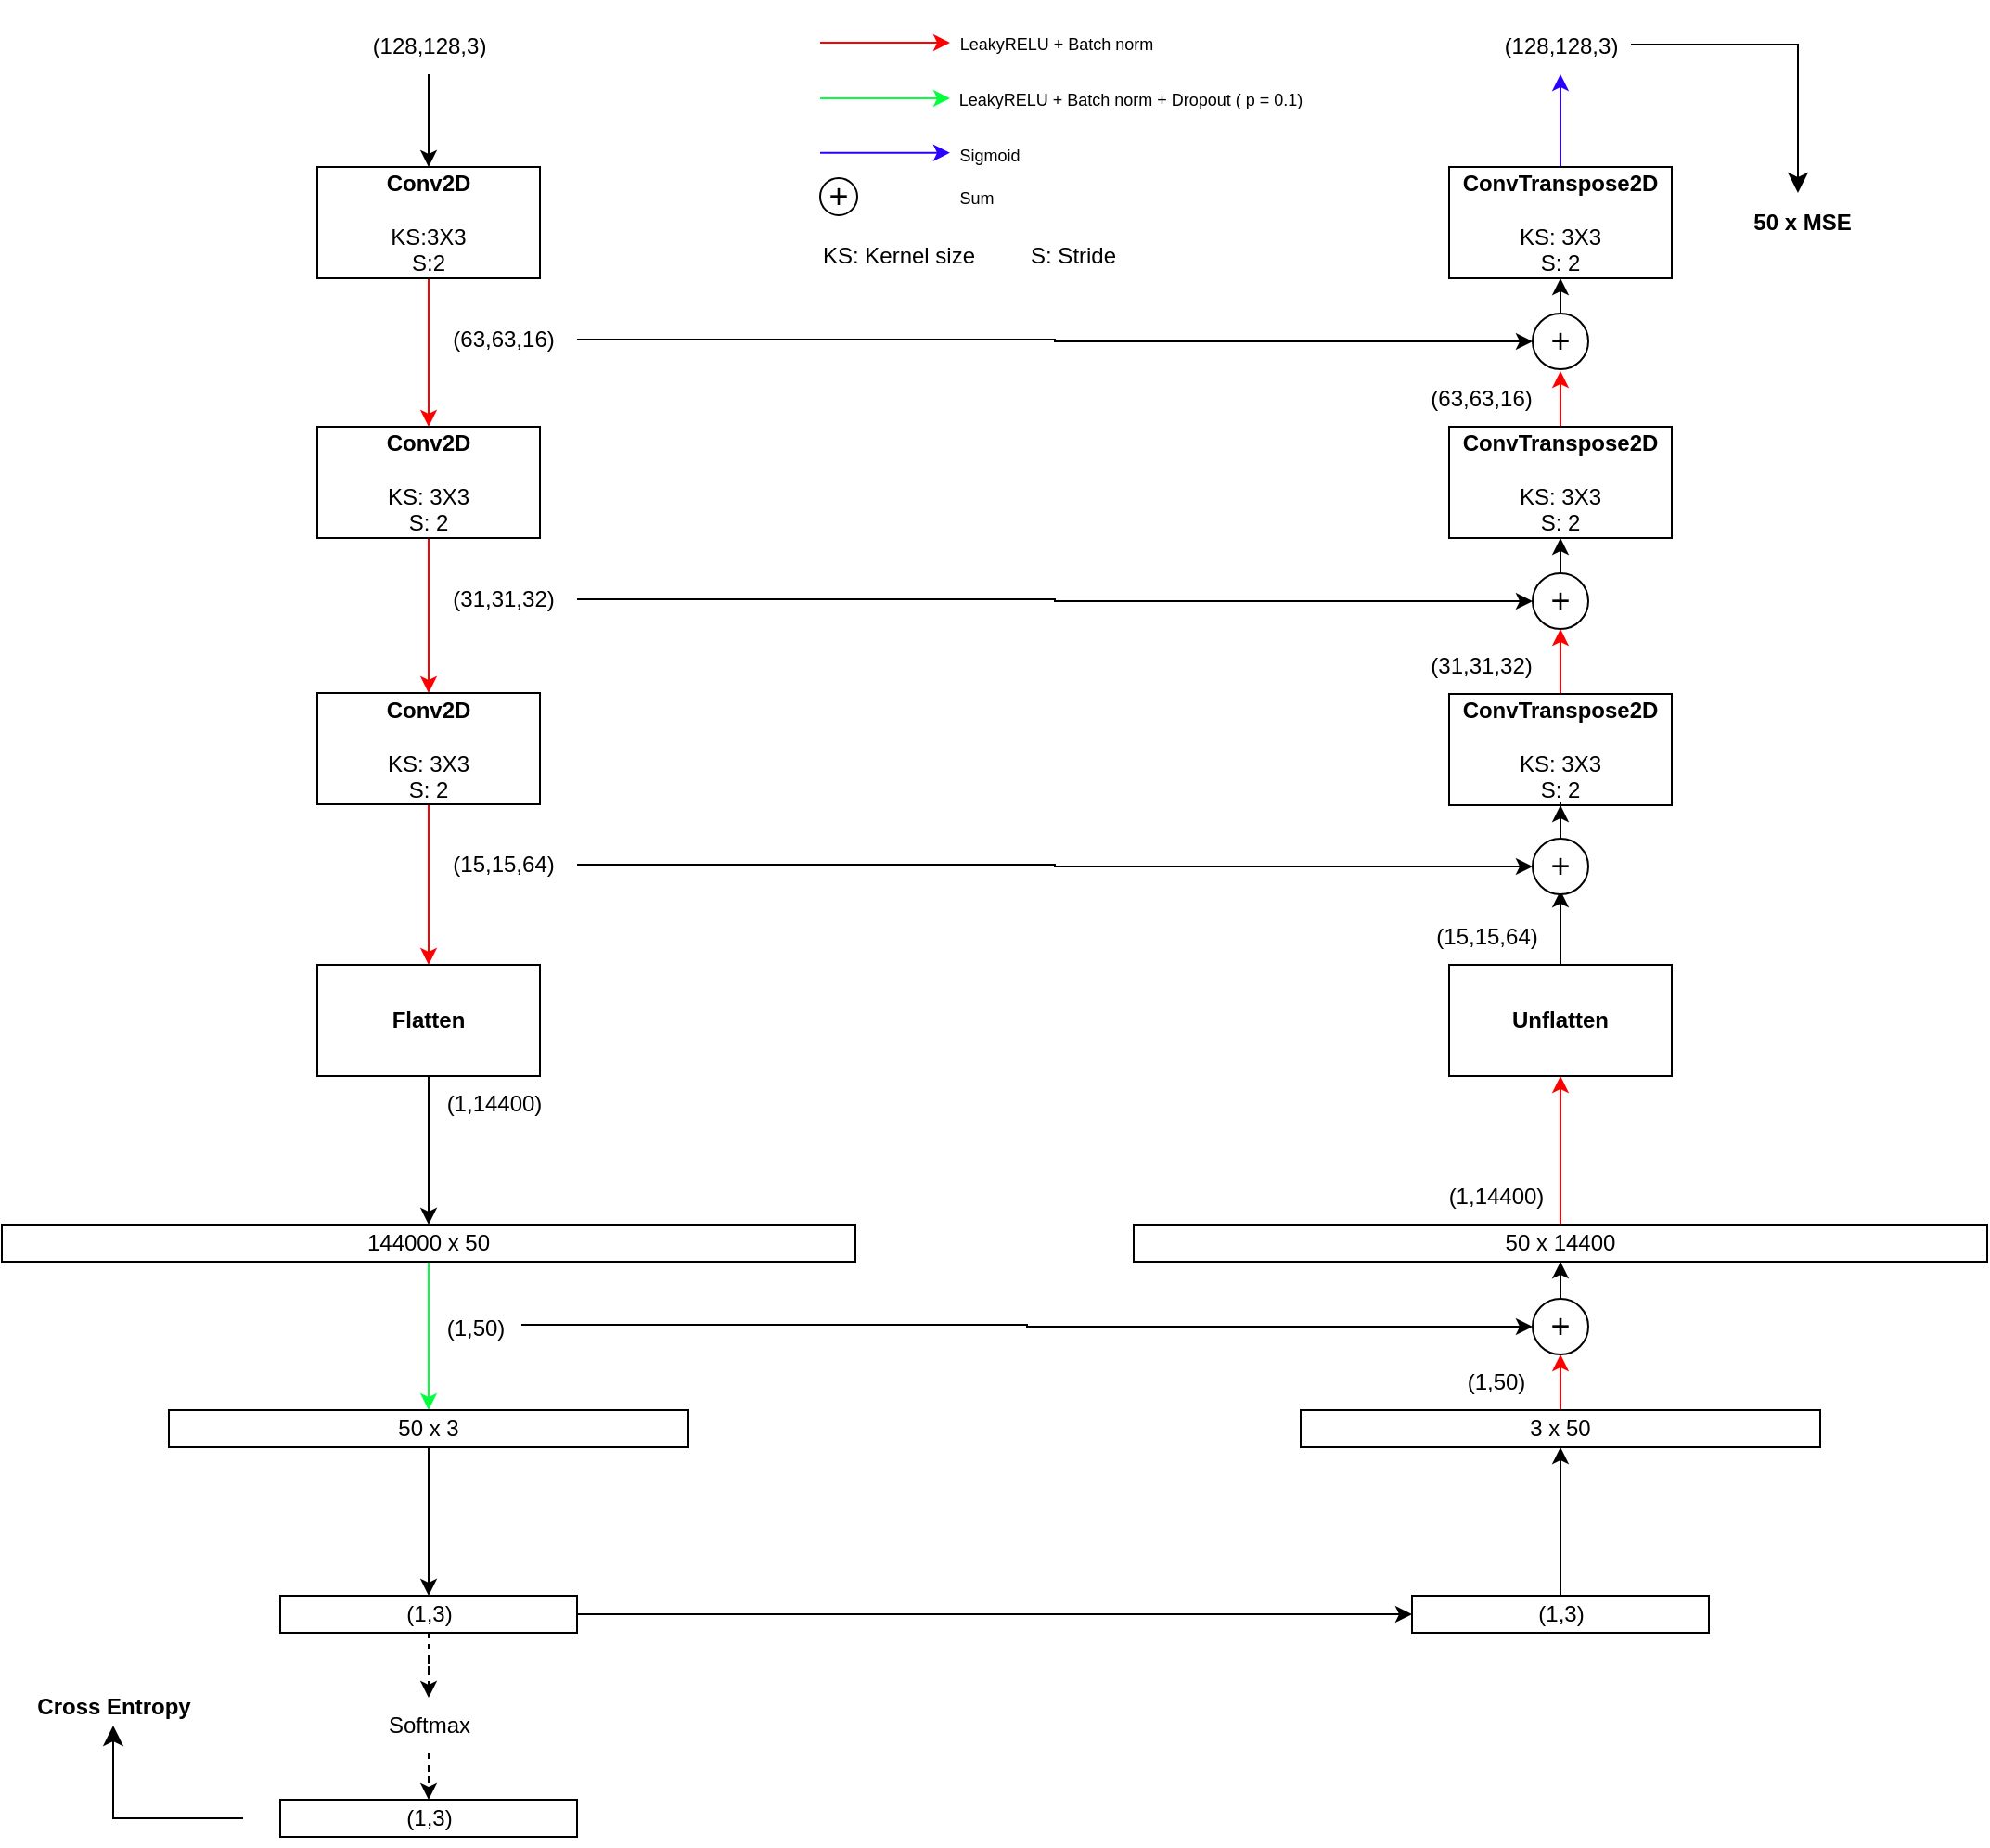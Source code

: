 <mxfile version="21.1.2" type="device">
  <diagram name="Pagina-1" id="WojCZR1yjCSAq48qf5mn">
    <mxGraphModel dx="1687" dy="984" grid="1" gridSize="10" guides="1" tooltips="1" connect="1" arrows="1" fold="1" page="1" pageScale="1" pageWidth="550" pageHeight="1000" math="0" shadow="0">
      <root>
        <mxCell id="0" />
        <mxCell id="1" parent="0" />
        <mxCell id="UhI11v7rLW4CpDhMoT5N-6" style="edgeStyle=orthogonalEdgeStyle;rounded=0;orthogonalLoop=1;jettySize=auto;html=1;exitX=0.5;exitY=1;exitDx=0;exitDy=0;entryX=0.5;entryY=0;entryDx=0;entryDy=0;strokeColor=#FF0000;" edge="1" parent="1" source="UhI11v7rLW4CpDhMoT5N-2" target="UhI11v7rLW4CpDhMoT5N-3">
          <mxGeometry relative="1" as="geometry" />
        </mxCell>
        <mxCell id="UhI11v7rLW4CpDhMoT5N-2" value="&lt;b&gt;Conv2D&lt;/b&gt;&lt;br&gt;&lt;br&gt;KS:3X3&lt;br&gt;S:2" style="rounded=0;whiteSpace=wrap;html=1;" vertex="1" parent="1">
          <mxGeometry x="200" y="100" width="120" height="60" as="geometry" />
        </mxCell>
        <mxCell id="UhI11v7rLW4CpDhMoT5N-11" style="edgeStyle=orthogonalEdgeStyle;rounded=0;orthogonalLoop=1;jettySize=auto;html=1;exitX=0.5;exitY=1;exitDx=0;exitDy=0;entryX=0.5;entryY=0;entryDx=0;entryDy=0;strokeColor=#FF0000;" edge="1" parent="1" source="UhI11v7rLW4CpDhMoT5N-3" target="UhI11v7rLW4CpDhMoT5N-4">
          <mxGeometry relative="1" as="geometry" />
        </mxCell>
        <mxCell id="UhI11v7rLW4CpDhMoT5N-3" value="&lt;b style=&quot;border-color: var(--border-color);&quot;&gt;Conv2D&lt;/b&gt;&lt;br&gt;&lt;br&gt;KS: 3X3&lt;br style=&quot;border-color: var(--border-color);&quot;&gt;S: 2" style="rounded=0;whiteSpace=wrap;html=1;" vertex="1" parent="1">
          <mxGeometry x="200" y="240" width="120" height="60" as="geometry" />
        </mxCell>
        <mxCell id="UhI11v7rLW4CpDhMoT5N-13" style="edgeStyle=orthogonalEdgeStyle;rounded=0;orthogonalLoop=1;jettySize=auto;html=1;exitX=0.5;exitY=1;exitDx=0;exitDy=0;entryX=0.5;entryY=0;entryDx=0;entryDy=0;strokeColor=#FF0000;" edge="1" parent="1" source="UhI11v7rLW4CpDhMoT5N-4" target="UhI11v7rLW4CpDhMoT5N-5">
          <mxGeometry relative="1" as="geometry" />
        </mxCell>
        <mxCell id="UhI11v7rLW4CpDhMoT5N-4" value="&lt;b style=&quot;border-color: var(--border-color);&quot;&gt;Conv2D&lt;/b&gt;&lt;br&gt;&lt;br&gt;KS: 3X3&lt;br style=&quot;border-color: var(--border-color);&quot;&gt;S: 2" style="rounded=0;whiteSpace=wrap;html=1;" vertex="1" parent="1">
          <mxGeometry x="200" y="383.5" width="120" height="60" as="geometry" />
        </mxCell>
        <mxCell id="UhI11v7rLW4CpDhMoT5N-16" style="edgeStyle=orthogonalEdgeStyle;rounded=0;orthogonalLoop=1;jettySize=auto;html=1;exitX=0.5;exitY=1;exitDx=0;exitDy=0;" edge="1" parent="1" source="UhI11v7rLW4CpDhMoT5N-5" target="UhI11v7rLW4CpDhMoT5N-15">
          <mxGeometry relative="1" as="geometry" />
        </mxCell>
        <mxCell id="UhI11v7rLW4CpDhMoT5N-5" value="&lt;b&gt;Flatten&lt;/b&gt;" style="rounded=0;whiteSpace=wrap;html=1;" vertex="1" parent="1">
          <mxGeometry x="200" y="530" width="120" height="60" as="geometry" />
        </mxCell>
        <mxCell id="UhI11v7rLW4CpDhMoT5N-49" style="edgeStyle=orthogonalEdgeStyle;rounded=0;orthogonalLoop=1;jettySize=auto;html=1;" edge="1" parent="1" source="UhI11v7rLW4CpDhMoT5N-9" target="UhI11v7rLW4CpDhMoT5N-2">
          <mxGeometry relative="1" as="geometry" />
        </mxCell>
        <mxCell id="UhI11v7rLW4CpDhMoT5N-9" value="(128,128,3)" style="text;html=1;align=center;verticalAlign=middle;resizable=0;points=[];autosize=1;strokeColor=none;fillColor=none;" vertex="1" parent="1">
          <mxGeometry x="220" y="20" width="80" height="30" as="geometry" />
        </mxCell>
        <mxCell id="UhI11v7rLW4CpDhMoT5N-66" style="edgeStyle=orthogonalEdgeStyle;rounded=0;orthogonalLoop=1;jettySize=auto;html=1;entryX=0;entryY=0.5;entryDx=0;entryDy=0;" edge="1" parent="1" source="UhI11v7rLW4CpDhMoT5N-10" target="UhI11v7rLW4CpDhMoT5N-59">
          <mxGeometry relative="1" as="geometry" />
        </mxCell>
        <mxCell id="UhI11v7rLW4CpDhMoT5N-10" value="(63,63,16)" style="text;html=1;align=center;verticalAlign=middle;resizable=0;points=[];autosize=1;strokeColor=none;fillColor=none;" vertex="1" parent="1">
          <mxGeometry x="260" y="178" width="80" height="30" as="geometry" />
        </mxCell>
        <mxCell id="UhI11v7rLW4CpDhMoT5N-65" style="edgeStyle=orthogonalEdgeStyle;rounded=0;orthogonalLoop=1;jettySize=auto;html=1;entryX=0;entryY=0.5;entryDx=0;entryDy=0;" edge="1" parent="1" source="UhI11v7rLW4CpDhMoT5N-12" target="UhI11v7rLW4CpDhMoT5N-61">
          <mxGeometry relative="1" as="geometry">
            <mxPoint x="680" y="340" as="targetPoint" />
          </mxGeometry>
        </mxCell>
        <mxCell id="UhI11v7rLW4CpDhMoT5N-12" value="(31,31,32)" style="text;html=1;align=center;verticalAlign=middle;resizable=0;points=[];autosize=1;strokeColor=none;fillColor=none;" vertex="1" parent="1">
          <mxGeometry x="260" y="318" width="80" height="30" as="geometry" />
        </mxCell>
        <mxCell id="UhI11v7rLW4CpDhMoT5N-69" style="edgeStyle=orthogonalEdgeStyle;rounded=0;orthogonalLoop=1;jettySize=auto;html=1;entryX=0;entryY=0.5;entryDx=0;entryDy=0;" edge="1" parent="1" source="UhI11v7rLW4CpDhMoT5N-14" target="UhI11v7rLW4CpDhMoT5N-67">
          <mxGeometry relative="1" as="geometry" />
        </mxCell>
        <mxCell id="UhI11v7rLW4CpDhMoT5N-14" value="(15,15,64)" style="text;html=1;align=center;verticalAlign=middle;resizable=0;points=[];autosize=1;strokeColor=none;fillColor=none;" vertex="1" parent="1">
          <mxGeometry x="260" y="461" width="80" height="30" as="geometry" />
        </mxCell>
        <mxCell id="UhI11v7rLW4CpDhMoT5N-20" style="edgeStyle=orthogonalEdgeStyle;rounded=0;orthogonalLoop=1;jettySize=auto;html=1;entryX=0.5;entryY=0;entryDx=0;entryDy=0;strokeColor=#03FF3D;" edge="1" parent="1" source="UhI11v7rLW4CpDhMoT5N-15" target="UhI11v7rLW4CpDhMoT5N-17">
          <mxGeometry relative="1" as="geometry" />
        </mxCell>
        <mxCell id="UhI11v7rLW4CpDhMoT5N-15" value="144000 x 50" style="rounded=0;whiteSpace=wrap;html=1;" vertex="1" parent="1">
          <mxGeometry x="30" y="670" width="460" height="20" as="geometry" />
        </mxCell>
        <mxCell id="UhI11v7rLW4CpDhMoT5N-23" style="edgeStyle=orthogonalEdgeStyle;rounded=0;orthogonalLoop=1;jettySize=auto;html=1;entryX=0.5;entryY=0;entryDx=0;entryDy=0;strokeColor=#000000;" edge="1" parent="1" source="UhI11v7rLW4CpDhMoT5N-17" target="UhI11v7rLW4CpDhMoT5N-18">
          <mxGeometry relative="1" as="geometry" />
        </mxCell>
        <mxCell id="UhI11v7rLW4CpDhMoT5N-74" style="edgeStyle=orthogonalEdgeStyle;rounded=0;orthogonalLoop=1;jettySize=auto;html=1;entryX=0;entryY=0.5;entryDx=0;entryDy=0;exitX=1;exitY=0.433;exitDx=0;exitDy=0;exitPerimeter=0;" edge="1" parent="1" source="UhI11v7rLW4CpDhMoT5N-21" target="UhI11v7rLW4CpDhMoT5N-72">
          <mxGeometry relative="1" as="geometry" />
        </mxCell>
        <mxCell id="UhI11v7rLW4CpDhMoT5N-17" value="50 x 3" style="rounded=0;whiteSpace=wrap;html=1;" vertex="1" parent="1">
          <mxGeometry x="120" y="770" width="280" height="20" as="geometry" />
        </mxCell>
        <mxCell id="UhI11v7rLW4CpDhMoT5N-33" style="edgeStyle=orthogonalEdgeStyle;rounded=0;orthogonalLoop=1;jettySize=auto;html=1;" edge="1" parent="1" source="UhI11v7rLW4CpDhMoT5N-18" target="UhI11v7rLW4CpDhMoT5N-28">
          <mxGeometry relative="1" as="geometry" />
        </mxCell>
        <mxCell id="UhI11v7rLW4CpDhMoT5N-39" style="edgeStyle=orthogonalEdgeStyle;rounded=0;orthogonalLoop=1;jettySize=auto;html=1;dashed=1;" edge="1" parent="1" source="UhI11v7rLW4CpDhMoT5N-56" target="UhI11v7rLW4CpDhMoT5N-35">
          <mxGeometry relative="1" as="geometry" />
        </mxCell>
        <mxCell id="UhI11v7rLW4CpDhMoT5N-18" value="" style="rounded=0;whiteSpace=wrap;html=1;" vertex="1" parent="1">
          <mxGeometry x="180" y="870" width="160" height="20" as="geometry" />
        </mxCell>
        <mxCell id="UhI11v7rLW4CpDhMoT5N-19" value="(1,14400)" style="text;html=1;align=center;verticalAlign=middle;resizable=0;points=[];autosize=1;strokeColor=none;fillColor=none;" vertex="1" parent="1">
          <mxGeometry x="260" y="590" width="70" height="30" as="geometry" />
        </mxCell>
        <mxCell id="UhI11v7rLW4CpDhMoT5N-21" value="(1,50)" style="text;html=1;align=center;verticalAlign=middle;resizable=0;points=[];autosize=1;strokeColor=none;fillColor=none;" vertex="1" parent="1">
          <mxGeometry x="260" y="711" width="50" height="30" as="geometry" />
        </mxCell>
        <mxCell id="UhI11v7rLW4CpDhMoT5N-22" value="(1,3)" style="text;html=1;align=center;verticalAlign=middle;resizable=0;points=[];autosize=1;strokeColor=none;fillColor=none;" vertex="1" parent="1">
          <mxGeometry x="235" y="865" width="50" height="30" as="geometry" />
        </mxCell>
        <mxCell id="UhI11v7rLW4CpDhMoT5N-84" style="edgeStyle=orthogonalEdgeStyle;rounded=0;orthogonalLoop=1;jettySize=auto;html=1;entryX=0.5;entryY=1;entryDx=0;entryDy=0;strokeColor=#FF0000;" edge="1" parent="1" source="UhI11v7rLW4CpDhMoT5N-25" target="UhI11v7rLW4CpDhMoT5N-40">
          <mxGeometry relative="1" as="geometry" />
        </mxCell>
        <mxCell id="UhI11v7rLW4CpDhMoT5N-25" value="50 x 14400" style="rounded=0;whiteSpace=wrap;html=1;" vertex="1" parent="1">
          <mxGeometry x="640" y="670" width="460" height="20" as="geometry" />
        </mxCell>
        <mxCell id="UhI11v7rLW4CpDhMoT5N-83" style="edgeStyle=orthogonalEdgeStyle;rounded=0;orthogonalLoop=1;jettySize=auto;html=1;entryX=0.5;entryY=1;entryDx=0;entryDy=0;strokeColor=#FF0000;" edge="1" parent="1" source="UhI11v7rLW4CpDhMoT5N-27" target="UhI11v7rLW4CpDhMoT5N-72">
          <mxGeometry relative="1" as="geometry" />
        </mxCell>
        <mxCell id="UhI11v7rLW4CpDhMoT5N-27" value="3 x 50" style="rounded=0;whiteSpace=wrap;html=1;" vertex="1" parent="1">
          <mxGeometry x="730" y="770" width="280" height="20" as="geometry" />
        </mxCell>
        <mxCell id="UhI11v7rLW4CpDhMoT5N-31" style="edgeStyle=orthogonalEdgeStyle;rounded=0;orthogonalLoop=1;jettySize=auto;html=1;strokeColor=#000000;" edge="1" parent="1" source="UhI11v7rLW4CpDhMoT5N-28" target="UhI11v7rLW4CpDhMoT5N-27">
          <mxGeometry relative="1" as="geometry" />
        </mxCell>
        <mxCell id="UhI11v7rLW4CpDhMoT5N-28" value="" style="rounded=0;whiteSpace=wrap;html=1;" vertex="1" parent="1">
          <mxGeometry x="790" y="870" width="160" height="20" as="geometry" />
        </mxCell>
        <mxCell id="UhI11v7rLW4CpDhMoT5N-29" value="(1,50)" style="text;html=1;align=center;verticalAlign=middle;resizable=0;points=[];autosize=1;strokeColor=none;fillColor=none;" vertex="1" parent="1">
          <mxGeometry x="810" y="740" width="50" height="30" as="geometry" />
        </mxCell>
        <mxCell id="UhI11v7rLW4CpDhMoT5N-30" value="(1,3)" style="text;html=1;align=center;verticalAlign=middle;resizable=0;points=[];autosize=1;strokeColor=none;fillColor=none;" vertex="1" parent="1">
          <mxGeometry x="845" y="865" width="50" height="30" as="geometry" />
        </mxCell>
        <mxCell id="UhI11v7rLW4CpDhMoT5N-34" value="(1,14400)" style="text;html=1;align=center;verticalAlign=middle;resizable=0;points=[];autosize=1;strokeColor=none;fillColor=none;" vertex="1" parent="1">
          <mxGeometry x="800" y="640" width="70" height="30" as="geometry" />
        </mxCell>
        <mxCell id="UhI11v7rLW4CpDhMoT5N-35" value="" style="rounded=0;whiteSpace=wrap;html=1;" vertex="1" parent="1">
          <mxGeometry x="180" y="980" width="160" height="20" as="geometry" />
        </mxCell>
        <mxCell id="UhI11v7rLW4CpDhMoT5N-42" style="edgeStyle=orthogonalEdgeStyle;rounded=0;orthogonalLoop=1;jettySize=auto;html=1;strokeColor=#000000;" edge="1" parent="1" source="UhI11v7rLW4CpDhMoT5N-40">
          <mxGeometry relative="1" as="geometry">
            <mxPoint x="870" y="490" as="targetPoint" />
          </mxGeometry>
        </mxCell>
        <mxCell id="UhI11v7rLW4CpDhMoT5N-40" value="&lt;b&gt;Unflatten&lt;/b&gt;" style="rounded=0;whiteSpace=wrap;html=1;" vertex="1" parent="1">
          <mxGeometry x="810" y="530" width="120" height="60" as="geometry" />
        </mxCell>
        <mxCell id="UhI11v7rLW4CpDhMoT5N-44" style="edgeStyle=orthogonalEdgeStyle;rounded=0;orthogonalLoop=1;jettySize=auto;html=1;entryX=0.5;entryY=1;entryDx=0;entryDy=0;strokeColor=#FF0000;" edge="1" parent="1" source="UhI11v7rLW4CpDhMoT5N-41" target="UhI11v7rLW4CpDhMoT5N-61">
          <mxGeometry relative="1" as="geometry" />
        </mxCell>
        <mxCell id="UhI11v7rLW4CpDhMoT5N-41" value="&lt;b style=&quot;border-color: var(--border-color);&quot;&gt;ConvTranspose2D&lt;/b&gt;&lt;br&gt;&lt;br&gt;KS: 3X3&lt;br style=&quot;border-color: var(--border-color);&quot;&gt;S: 2" style="rounded=0;whiteSpace=wrap;html=1;" vertex="1" parent="1">
          <mxGeometry x="810" y="384" width="120" height="60" as="geometry" />
        </mxCell>
        <mxCell id="UhI11v7rLW4CpDhMoT5N-46" style="edgeStyle=orthogonalEdgeStyle;rounded=0;orthogonalLoop=1;jettySize=auto;html=1;strokeColor=#FF0000;" edge="1" parent="1" source="UhI11v7rLW4CpDhMoT5N-43">
          <mxGeometry relative="1" as="geometry">
            <mxPoint x="870" y="210" as="targetPoint" />
          </mxGeometry>
        </mxCell>
        <mxCell id="UhI11v7rLW4CpDhMoT5N-43" value="&lt;b style=&quot;border-color: var(--border-color);&quot;&gt;ConvTranspose2D&lt;/b&gt;&lt;br&gt;&lt;br&gt;KS: 3X3&lt;br style=&quot;border-color: var(--border-color);&quot;&gt;S: 2" style="rounded=0;whiteSpace=wrap;html=1;" vertex="1" parent="1">
          <mxGeometry x="810" y="240" width="120" height="60" as="geometry" />
        </mxCell>
        <mxCell id="UhI11v7rLW4CpDhMoT5N-50" style="edgeStyle=orthogonalEdgeStyle;rounded=0;orthogonalLoop=1;jettySize=auto;html=1;strokeColor=#2B00FF;" edge="1" parent="1" source="UhI11v7rLW4CpDhMoT5N-45" target="UhI11v7rLW4CpDhMoT5N-48">
          <mxGeometry relative="1" as="geometry" />
        </mxCell>
        <mxCell id="UhI11v7rLW4CpDhMoT5N-45" value="&lt;b style=&quot;border-color: var(--border-color);&quot;&gt;ConvTranspose2D&lt;/b&gt;&lt;br&gt;&lt;br&gt;KS: 3X3&lt;br style=&quot;border-color: var(--border-color);&quot;&gt;S: 2" style="rounded=0;whiteSpace=wrap;html=1;" vertex="1" parent="1">
          <mxGeometry x="810" y="100" width="120" height="60" as="geometry" />
        </mxCell>
        <mxCell id="UhI11v7rLW4CpDhMoT5N-48" value="(128,128,3)" style="text;html=1;align=center;verticalAlign=middle;resizable=0;points=[];autosize=1;strokeColor=none;fillColor=none;" vertex="1" parent="1">
          <mxGeometry x="830" y="20" width="80" height="30" as="geometry" />
        </mxCell>
        <mxCell id="UhI11v7rLW4CpDhMoT5N-52" value="(15,15,64)" style="text;html=1;align=center;verticalAlign=middle;resizable=0;points=[];autosize=1;strokeColor=none;fillColor=none;" vertex="1" parent="1">
          <mxGeometry x="790" y="500" width="80" height="30" as="geometry" />
        </mxCell>
        <mxCell id="UhI11v7rLW4CpDhMoT5N-53" value="(31,31,32)" style="text;html=1;align=center;verticalAlign=middle;resizable=0;points=[];autosize=1;strokeColor=none;fillColor=none;" vertex="1" parent="1">
          <mxGeometry x="787" y="353.5" width="80" height="30" as="geometry" />
        </mxCell>
        <mxCell id="UhI11v7rLW4CpDhMoT5N-54" value="(63,63,16)" style="text;html=1;align=center;verticalAlign=middle;resizable=0;points=[];autosize=1;strokeColor=none;fillColor=none;" vertex="1" parent="1">
          <mxGeometry x="787" y="210" width="80" height="30" as="geometry" />
        </mxCell>
        <mxCell id="UhI11v7rLW4CpDhMoT5N-55" value="(1,3)" style="text;html=1;align=center;verticalAlign=middle;resizable=0;points=[];autosize=1;strokeColor=none;fillColor=none;" vertex="1" parent="1">
          <mxGeometry x="235" y="975" width="50" height="30" as="geometry" />
        </mxCell>
        <mxCell id="UhI11v7rLW4CpDhMoT5N-57" value="" style="edgeStyle=orthogonalEdgeStyle;rounded=0;orthogonalLoop=1;jettySize=auto;html=1;dashed=1;" edge="1" parent="1" source="UhI11v7rLW4CpDhMoT5N-18" target="UhI11v7rLW4CpDhMoT5N-56">
          <mxGeometry relative="1" as="geometry">
            <mxPoint x="260" y="890" as="sourcePoint" />
            <mxPoint x="260" y="980" as="targetPoint" />
          </mxGeometry>
        </mxCell>
        <mxCell id="UhI11v7rLW4CpDhMoT5N-56" value="Softmax" style="text;html=1;align=center;verticalAlign=middle;resizable=0;points=[];autosize=1;strokeColor=none;fillColor=none;" vertex="1" parent="1">
          <mxGeometry x="225" y="925" width="70" height="30" as="geometry" />
        </mxCell>
        <mxCell id="UhI11v7rLW4CpDhMoT5N-63" style="edgeStyle=orthogonalEdgeStyle;rounded=0;orthogonalLoop=1;jettySize=auto;html=1;exitX=0.5;exitY=0;exitDx=0;exitDy=0;entryX=0.5;entryY=1;entryDx=0;entryDy=0;" edge="1" parent="1" source="UhI11v7rLW4CpDhMoT5N-59" target="UhI11v7rLW4CpDhMoT5N-45">
          <mxGeometry relative="1" as="geometry" />
        </mxCell>
        <mxCell id="UhI11v7rLW4CpDhMoT5N-59" value="&lt;font style=&quot;font-size: 18px;&quot;&gt;+&lt;/font&gt;" style="ellipse;whiteSpace=wrap;html=1;" vertex="1" parent="1">
          <mxGeometry x="855" y="179" width="30" height="30" as="geometry" />
        </mxCell>
        <mxCell id="UhI11v7rLW4CpDhMoT5N-64" style="edgeStyle=orthogonalEdgeStyle;rounded=0;orthogonalLoop=1;jettySize=auto;html=1;exitX=0.5;exitY=0;exitDx=0;exitDy=0;entryX=0.5;entryY=1;entryDx=0;entryDy=0;" edge="1" parent="1" source="UhI11v7rLW4CpDhMoT5N-61" target="UhI11v7rLW4CpDhMoT5N-43">
          <mxGeometry relative="1" as="geometry" />
        </mxCell>
        <mxCell id="UhI11v7rLW4CpDhMoT5N-61" value="&lt;font style=&quot;font-size: 18px;&quot;&gt;+&lt;/font&gt;" style="ellipse;whiteSpace=wrap;html=1;" vertex="1" parent="1">
          <mxGeometry x="855" y="319" width="30" height="30" as="geometry" />
        </mxCell>
        <mxCell id="UhI11v7rLW4CpDhMoT5N-68" style="edgeStyle=orthogonalEdgeStyle;rounded=0;orthogonalLoop=1;jettySize=auto;html=1;" edge="1" parent="1" source="UhI11v7rLW4CpDhMoT5N-67" target="UhI11v7rLW4CpDhMoT5N-41">
          <mxGeometry relative="1" as="geometry" />
        </mxCell>
        <mxCell id="UhI11v7rLW4CpDhMoT5N-67" value="&lt;font style=&quot;font-size: 18px;&quot;&gt;+&lt;/font&gt;" style="ellipse;whiteSpace=wrap;html=1;" vertex="1" parent="1">
          <mxGeometry x="855" y="462" width="30" height="30" as="geometry" />
        </mxCell>
        <mxCell id="UhI11v7rLW4CpDhMoT5N-82" style="edgeStyle=orthogonalEdgeStyle;rounded=0;orthogonalLoop=1;jettySize=auto;html=1;entryX=0.5;entryY=1;entryDx=0;entryDy=0;" edge="1" parent="1" source="UhI11v7rLW4CpDhMoT5N-72" target="UhI11v7rLW4CpDhMoT5N-25">
          <mxGeometry relative="1" as="geometry" />
        </mxCell>
        <mxCell id="UhI11v7rLW4CpDhMoT5N-72" value="&lt;font style=&quot;font-size: 18px;&quot;&gt;+&lt;/font&gt;" style="ellipse;whiteSpace=wrap;html=1;" vertex="1" parent="1">
          <mxGeometry x="855" y="710" width="30" height="30" as="geometry" />
        </mxCell>
        <mxCell id="UhI11v7rLW4CpDhMoT5N-97" value="" style="group" vertex="1" connectable="0" parent="1">
          <mxGeometry x="461" y="10" width="280" height="153" as="geometry" />
        </mxCell>
        <mxCell id="UhI11v7rLW4CpDhMoT5N-96" value="" style="rounded=0;whiteSpace=wrap;html=1;strokeColor=none;movable=1;resizable=1;rotatable=1;deletable=1;editable=1;locked=0;connectable=1;" vertex="1" parent="UhI11v7rLW4CpDhMoT5N-97">
          <mxGeometry width="280" height="153" as="geometry" />
        </mxCell>
        <mxCell id="UhI11v7rLW4CpDhMoT5N-87" value="" style="edgeStyle=none;orthogonalLoop=1;jettySize=auto;html=1;rounded=0;strokeColor=#FF0000;" edge="1" parent="UhI11v7rLW4CpDhMoT5N-97">
          <mxGeometry width="100" relative="1" as="geometry">
            <mxPoint x="10" y="23" as="sourcePoint" />
            <mxPoint x="80" y="23" as="targetPoint" />
            <Array as="points" />
          </mxGeometry>
        </mxCell>
        <mxCell id="UhI11v7rLW4CpDhMoT5N-88" value="" style="edgeStyle=none;orthogonalLoop=1;jettySize=auto;html=1;rounded=0;strokeColor=#03FF3D;" edge="1" parent="UhI11v7rLW4CpDhMoT5N-97">
          <mxGeometry width="100" relative="1" as="geometry">
            <mxPoint x="10" y="53" as="sourcePoint" />
            <mxPoint x="80" y="53" as="targetPoint" />
            <Array as="points" />
          </mxGeometry>
        </mxCell>
        <mxCell id="UhI11v7rLW4CpDhMoT5N-90" value="" style="edgeStyle=none;orthogonalLoop=1;jettySize=auto;html=1;rounded=0;strokeColor=#2B00FF;" edge="1" parent="UhI11v7rLW4CpDhMoT5N-97">
          <mxGeometry width="100" relative="1" as="geometry">
            <mxPoint x="10" y="82.35" as="sourcePoint" />
            <mxPoint x="80" y="82.35" as="targetPoint" />
            <Array as="points" />
          </mxGeometry>
        </mxCell>
        <mxCell id="UhI11v7rLW4CpDhMoT5N-91" value="&lt;font style=&quot;font-size: 9px;&quot;&gt;LeakyRELU + Batch norm&lt;/font&gt;" style="text;html=1;align=center;verticalAlign=middle;resizable=0;points=[];autosize=1;strokeColor=none;fillColor=none;" vertex="1" parent="UhI11v7rLW4CpDhMoT5N-97">
          <mxGeometry x="72" y="8" width="130" height="30" as="geometry" />
        </mxCell>
        <mxCell id="UhI11v7rLW4CpDhMoT5N-92" value="&lt;font style=&quot;font-size: 9px;&quot;&gt;LeakyRELU + Batch norm + Dropout ( p = 0.1)&lt;/font&gt;" style="text;html=1;align=center;verticalAlign=middle;resizable=0;points=[];autosize=1;strokeColor=none;fillColor=none;" vertex="1" parent="UhI11v7rLW4CpDhMoT5N-97">
          <mxGeometry x="72" y="38" width="210" height="30" as="geometry" />
        </mxCell>
        <mxCell id="UhI11v7rLW4CpDhMoT5N-93" value="&lt;font style=&quot;font-size: 9px;&quot;&gt;Sigmoid&lt;/font&gt;" style="text;html=1;align=center;verticalAlign=middle;resizable=0;points=[];autosize=1;strokeColor=none;fillColor=none;" vertex="1" parent="UhI11v7rLW4CpDhMoT5N-97">
          <mxGeometry x="71" y="68" width="60" height="30" as="geometry" />
        </mxCell>
        <mxCell id="UhI11v7rLW4CpDhMoT5N-94" value="&lt;font style=&quot;font-size: 18px;&quot;&gt;+&lt;/font&gt;" style="ellipse;whiteSpace=wrap;html=1;" vertex="1" parent="UhI11v7rLW4CpDhMoT5N-97">
          <mxGeometry x="10" y="96" width="20" height="20" as="geometry" />
        </mxCell>
        <mxCell id="UhI11v7rLW4CpDhMoT5N-95" value="&lt;font style=&quot;font-size: 9px;&quot;&gt;Sum&lt;/font&gt;" style="text;html=1;align=center;verticalAlign=middle;resizable=0;points=[];autosize=1;strokeColor=none;fillColor=none;" vertex="1" parent="UhI11v7rLW4CpDhMoT5N-97">
          <mxGeometry x="74" y="91" width="40" height="30" as="geometry" />
        </mxCell>
        <mxCell id="UhI11v7rLW4CpDhMoT5N-107" value="KS: Kernel size&amp;nbsp; &amp;nbsp; &amp;nbsp; &amp;nbsp; &amp;nbsp;S: Stride" style="text;html=1;align=center;verticalAlign=middle;resizable=0;points=[];autosize=1;strokeColor=none;fillColor=none;" vertex="1" parent="UhI11v7rLW4CpDhMoT5N-97">
          <mxGeometry y="123" width="180" height="30" as="geometry" />
        </mxCell>
        <mxCell id="UhI11v7rLW4CpDhMoT5N-101" value="" style="edgeStyle=segmentEdgeStyle;endArrow=classic;html=1;curved=0;rounded=0;endSize=8;startSize=8;" edge="1" parent="1">
          <mxGeometry width="50" height="50" relative="1" as="geometry">
            <mxPoint x="908" y="34" as="sourcePoint" />
            <mxPoint x="998" y="114" as="targetPoint" />
          </mxGeometry>
        </mxCell>
        <mxCell id="UhI11v7rLW4CpDhMoT5N-102" value="&lt;b&gt;50 x MSE&lt;/b&gt;" style="text;html=1;align=center;verticalAlign=middle;resizable=0;points=[];autosize=1;strokeColor=none;fillColor=none;" vertex="1" parent="1">
          <mxGeometry x="960" y="115" width="80" height="30" as="geometry" />
        </mxCell>
        <mxCell id="UhI11v7rLW4CpDhMoT5N-104" value="" style="edgeStyle=segmentEdgeStyle;endArrow=classic;html=1;curved=0;rounded=0;endSize=8;startSize=8;" edge="1" parent="1">
          <mxGeometry width="50" height="50" relative="1" as="geometry">
            <mxPoint x="160" y="990" as="sourcePoint" />
            <mxPoint x="90" y="940" as="targetPoint" />
          </mxGeometry>
        </mxCell>
        <mxCell id="UhI11v7rLW4CpDhMoT5N-105" value="&lt;b&gt;Cross Entropy&lt;/b&gt;" style="text;html=1;align=center;verticalAlign=middle;resizable=0;points=[];autosize=1;strokeColor=none;fillColor=none;" vertex="1" parent="1">
          <mxGeometry x="35" y="915" width="110" height="30" as="geometry" />
        </mxCell>
      </root>
    </mxGraphModel>
  </diagram>
</mxfile>

